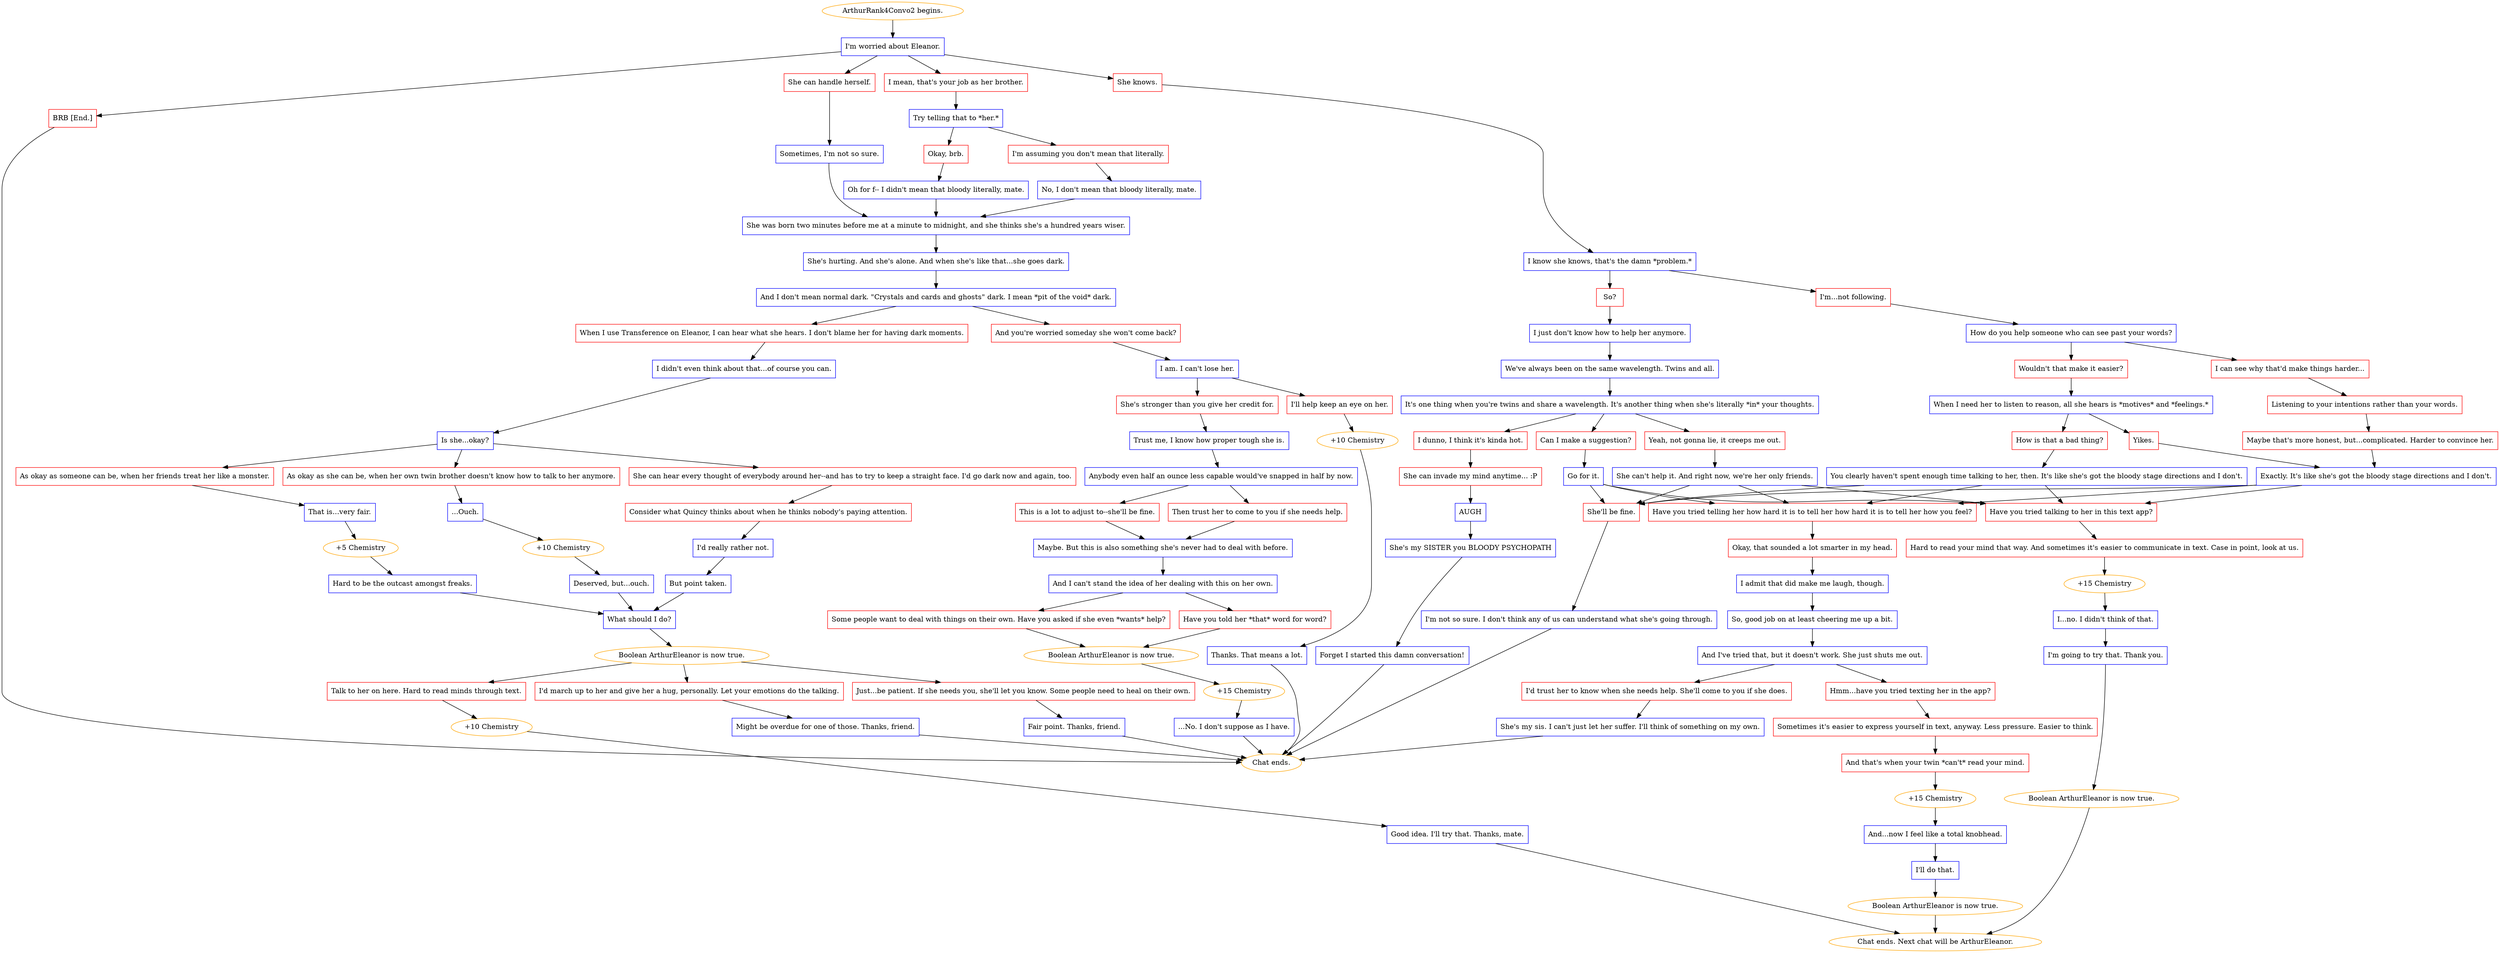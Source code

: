 digraph {
	"ArthurRank4Convo2 begins." [color=orange];
		"ArthurRank4Convo2 begins." -> 1275;
	1275 [label="I'm worried about Eleanor.",shape=box,color=blue];
		1275 -> 1276;
		1275 -> 1277;
		1275 -> 1278;
		1275 -> 1279;
	1276 [label="She knows.",shape=box,color=red];
		1276 -> 1282;
	1277 [label="I mean, that's your job as her brother.",shape=box,color=red];
		1277 -> 1281;
	1278 [label="She can handle herself.",shape=box,color=red];
		1278 -> 1283;
	1279 [label="BRB [End.]",shape=box,color=red];
		1279 -> "Chat ends.";
	1282 [label="I know she knows, that's the damn *problem.*",shape=box,color=blue];
		1282 -> 1284;
		1282 -> 1285;
	1281 [label="Try telling that to *her.*",shape=box,color=blue];
		1281 -> 1291;
		1281 -> 1290;
	1283 [label="Sometimes, I'm not so sure.",shape=box,color=blue];
		1283 -> 1339;
	"Chat ends." [color=orange];
	1284 [label="So?",shape=box,color=red];
		1284 -> 1288;
	1285 [label="I'm...not following.",shape=box,color=red];
		1285 -> 1287;
	1291 [label="Okay, brb.",shape=box,color=red];
		1291 -> 1292;
	1290 [label="I'm assuming you don't mean that literally.",shape=box,color=red];
		1290 -> 1293;
	1339 [label="She was born two minutes before me at a minute to midnight, and she thinks she's a hundred years wiser.",shape=box,color=blue];
		1339 -> 1340;
	1288 [label="I just don't know how to help her anymore.",shape=box,color=blue];
		1288 -> 1295;
	1287 [label="How do you help someone who can see past your words?",shape=box,color=blue];
		1287 -> 1289;
		1287 -> 1286;
	1292 [label="Oh for f-- I didn't mean that bloody literally, mate.",shape=box,color=blue];
		1292 -> 1339;
	1293 [label="No, I don't mean that bloody literally, mate.",shape=box,color=blue];
		1293 -> 1339;
	1340 [label="She's hurting. And she's alone. And when she's like that...she goes dark.",shape=box,color=blue];
		1340 -> 1341;
	1295 [label="We've always been on the same wavelength. Twins and all.",shape=box,color=blue];
		1295 -> 1302;
	1289 [label="Wouldn't that make it easier?",shape=box,color=red];
		1289 -> 1294;
	1286 [label="I can see why that'd make things harder...",shape=box,color=red];
		1286 -> 1296;
	1341 [label="And I don't mean normal dark. \"Crystals and cards and ghosts\" dark. I mean *pit of the void* dark.",shape=box,color=blue];
		1341 -> 1342;
		1341 -> 1343;
	1302 [label="It's one thing when you're twins and share a wavelength. It's another thing when she's literally *in* your thoughts.",shape=box,color=blue];
		1302 -> 1303;
		1302 -> 1304;
		1302 -> 1305;
	1294 [label="When I need her to listen to reason, all she hears is *motives* and *feelings.*",shape=box,color=blue];
		1294 -> 1298;
		1294 -> 1299;
	1296 [label="Listening to your intentions rather than your words.",shape=box,color=red];
		1296 -> 1297;
	1342 [label="And you're worried someday she won't come back?",shape=box,color=red];
		1342 -> 1344;
	1343 [label="When I use Transference on Eleanor, I can hear what she hears. I don't blame her for having dark moments.",shape=box,color=red];
		1343 -> 1345;
	1303 [label="Yeah, not gonna lie, it creeps me out.",shape=box,color=red];
		1303 -> 1306;
	1304 [label="Can I make a suggestion?",shape=box,color=red];
		1304 -> 1307;
	1305 [label="I dunno, I think it's kinda hot.",shape=box,color=red];
		1305 -> 1308;
	1298 [label="How is that a bad thing?",shape=box,color=red];
		1298 -> 1300;
	1299 [label="Yikes.",shape=box,color=red];
		1299 -> 1301;
	1297 [label="Maybe that's more honest, but...complicated. Harder to convince her.",shape=box,color=red];
		1297 -> 1301;
	1344 [label="I am. I can't lose her.",shape=box,color=blue];
		1344 -> 1346;
		1344 -> 1347;
	1345 [label="I didn't even think about that...of course you can.",shape=box,color=blue];
		1345 -> 1360;
	1306 [label="She can't help it. And right now, we're her only friends.",shape=box,color=blue];
		1306 -> 1312;
		1306 -> 1311;
		1306 -> 1310;
	1307 [label="Go for it.",shape=box,color=blue];
		1307 -> 1312;
		1307 -> 1311;
		1307 -> 1310;
	1308 [label="She can invade my mind anytime... :P",shape=box,color=red];
		1308 -> 1309;
	1300 [label="You clearly haven't spent enough time talking to her, then. It's like she's got the bloody stage directions and I don't.",shape=box,color=blue];
		1300 -> 1312;
		1300 -> 1311;
		1300 -> 1310;
	1301 [label="Exactly. It's like she's got the bloody stage directions and I don't.",shape=box,color=blue];
		1301 -> 1312;
		1301 -> 1311;
		1301 -> 1310;
	1346 [label="She's stronger than you give her credit for.",shape=box,color=red];
		1346 -> 1348;
	1347 [label="I'll help keep an eye on her.",shape=box,color=red];
		1347 -> 1118;
	1360 [label="Is she...okay?",shape=box,color=blue];
		1360 -> 1361;
		1360 -> 1362;
		1360 -> 1363;
	1312 [label="She'll be fine.",shape=box,color=red];
		1312 -> 1313;
	1311 [label="Have you tried talking to her in this text app?",shape=box,color=red];
		1311 -> 1315;
	1310 [label="Have you tried telling her how hard it is to tell her how hard it is to tell her how you feel?",shape=box,color=red];
		1310 -> 1321;
	1309 [label="AUGH",shape=box,color=blue];
		1309 -> 1336;
	1348 [label="Trust me, I know how proper tough she is.",shape=box,color=blue];
		1348 -> 1349;
	1118 [label="+10 Chemistry",color=orange];
		1118 -> 2788;
	1361 [label="As okay as someone can be, when her friends treat her like a monster.",shape=box,color=red];
		1361 -> 1364;
	1362 [label="As okay as she can be, when her own twin brother doesn't know how to talk to her anymore.",shape=box,color=red];
		1362 -> 1365;
	1363 [label="She can hear every thought of everybody around her--and has to try to keep a straight face. I'd go dark now and again, too.",shape=box,color=red];
		1363 -> 1370;
	1313 [label="I'm not so sure. I don't think any of us can understand what she's going through.",shape=box,color=blue];
		1313 -> "Chat ends.";
	1315 [label="Hard to read your mind that way. And sometimes it's easier to communicate in text. Case in point, look at us.",shape=box,color=red];
		1315 -> 1318;
	1321 [label="Okay, that sounded a lot smarter in my head.",shape=box,color=red];
		1321 -> 1322;
	1336 [label="She's my SISTER you BLOODY PSYCHOPATH",shape=box,color=blue];
		1336 -> 1337;
	1349 [label="Anybody even half an ounce less capable would've snapped in half by now.",shape=box,color=blue];
		1349 -> 1350;
		1349 -> 1351;
	2788 [label="Thanks. That means a lot.",shape=box,color=blue];
		2788 -> "Chat ends.";
	1364 [label="That is...very fair.",shape=box,color=blue];
		1364 -> 1368;
	1365 [label="...Ouch.",shape=box,color=blue];
		1365 -> 1369;
	1370 [label="Consider what Quincy thinks about when he thinks nobody's paying attention.",shape=box,color=red];
		1370 -> 1371;
	1318 [label="+15 Chemistry",color=orange];
		1318 -> 1316;
	1322 [label="I admit that did make me laugh, though.",shape=box,color=blue];
		1322 -> 1323;
	1337 [label="Forget I started this damn conversation!",shape=box,color=blue];
		1337 -> "Chat ends.";
	1350 [label="This is a lot to adjust to--she'll be fine.",shape=box,color=red];
		1350 -> 1352;
	1351 [label="Then trust her to come to you if she needs help.",shape=box,color=red];
		1351 -> 1352;
	1368 [label="+5 Chemistry",color=orange];
		1368 -> 1367;
	1369 [label="+10 Chemistry",color=orange];
		1369 -> 1366;
	1371 [label="I'd really rather not.",shape=box,color=blue];
		1371 -> 1372;
	1316 [label="I...no. I didn't think of that.",shape=box,color=blue];
		1316 -> 1317;
	1323 [label="So, good job on at least cheering me up a bit.",shape=box,color=blue];
		1323 -> 1324;
	1352 [label="Maybe. But this is also something she's never had to deal with before.",shape=box,color=blue];
		1352 -> 1353;
	1367 [label="Hard to be the outcast amongst freaks.",shape=box,color=blue];
		1367 -> 1373;
	1366 [label="Deserved, but...ouch.",shape=box,color=blue];
		1366 -> 1373;
	1372 [label="But point taken.",shape=box,color=blue];
		1372 -> 1373;
	1317 [label="I'm going to try that. Thank you.",shape=box,color=blue];
		1317 -> 1319;
	1324 [label="And I've tried that, but it doesn't work. She just shuts me out.",shape=box,color=blue];
		1324 -> 1325;
		1324 -> 1326;
	1353 [label="And I can't stand the idea of her dealing with this on her own.",shape=box,color=blue];
		1353 -> 1355;
		1353 -> 1354;
	1373 [label="What should I do?",shape=box,color=blue];
		1373 -> 1374;
	1319 [label="Boolean ArthurEleanor is now true.",color=orange];
		1319 -> "Chat ends. Next chat will be ArthurEleanor.";
	1325 [label="Hmm...have you tried texting her in the app?",shape=box,color=red];
		1325 -> 1330;
	1326 [label="I'd trust her to know when she needs help. She'll come to you if she does.",shape=box,color=red];
		1326 -> 1328;
	1355 [label="Some people want to deal with things on their own. Have you asked if she even *wants* help?",shape=box,color=red];
		1355 -> 1356;
	1354 [label="Have you told her *that* word for word?",shape=box,color=red];
		1354 -> 1356;
	1374 [label="Boolean ArthurEleanor is now true.",color=orange];
		1374 -> 1375;
		1374 -> 1376;
		1374 -> 1377;
	"Chat ends. Next chat will be ArthurEleanor." [color=orange];
	1330 [label="Sometimes it's easier to express yourself in text, anyway. Less pressure. Easier to think.",shape=box,color=red];
		1330 -> 1331;
	1328 [label="She's my sis. I can't just let her suffer. I'll think of something on my own.",shape=box,color=blue];
		1328 -> "Chat ends.";
	1356 [label="Boolean ArthurEleanor is now true.",color=orange];
		1356 -> 1358;
	1375 [label="I'd march up to her and give her a hug, personally. Let your emotions do the talking.",shape=box,color=red];
		1375 -> 1379;
	1376 [label="Talk to her on here. Hard to read minds through text.",shape=box,color=red];
		1376 -> 1382;
	1377 [label="Just...be patient. If she needs you, she'll let you know. Some people need to heal on their own.",shape=box,color=red];
		1377 -> 1380;
	1331 [label="And that's when your twin *can't* read your mind.",shape=box,color=red];
		1331 -> 1327;
	1358 [label="+15 Chemistry",color=orange];
		1358 -> 1357;
	1379 [label="Might be overdue for one of those. Thanks, friend.",shape=box,color=blue];
		1379 -> "Chat ends.";
	1382 [label="+10 Chemistry",color=orange];
		1382 -> 1378;
	1380 [label="Fair point. Thanks, friend.",shape=box,color=blue];
		1380 -> "Chat ends.";
	1327 [label="+15 Chemistry",color=orange];
		1327 -> 1332;
	1357 [label="...No. I don't suppose as I have.",shape=box,color=blue];
		1357 -> "Chat ends.";
	1378 [label="Good idea. I'll try that. Thanks, mate.",shape=box,color=blue];
		1378 -> "Chat ends. Next chat will be ArthurEleanor.";
	1332 [label="And...now I feel like a total knobhead.",shape=box,color=blue];
		1332 -> 1333;
	1333 [label="I'll do that.",shape=box,color=blue];
		1333 -> 1334;
	1334 [label="Boolean ArthurEleanor is now true.",color=orange];
		1334 -> "Chat ends. Next chat will be ArthurEleanor.";
}